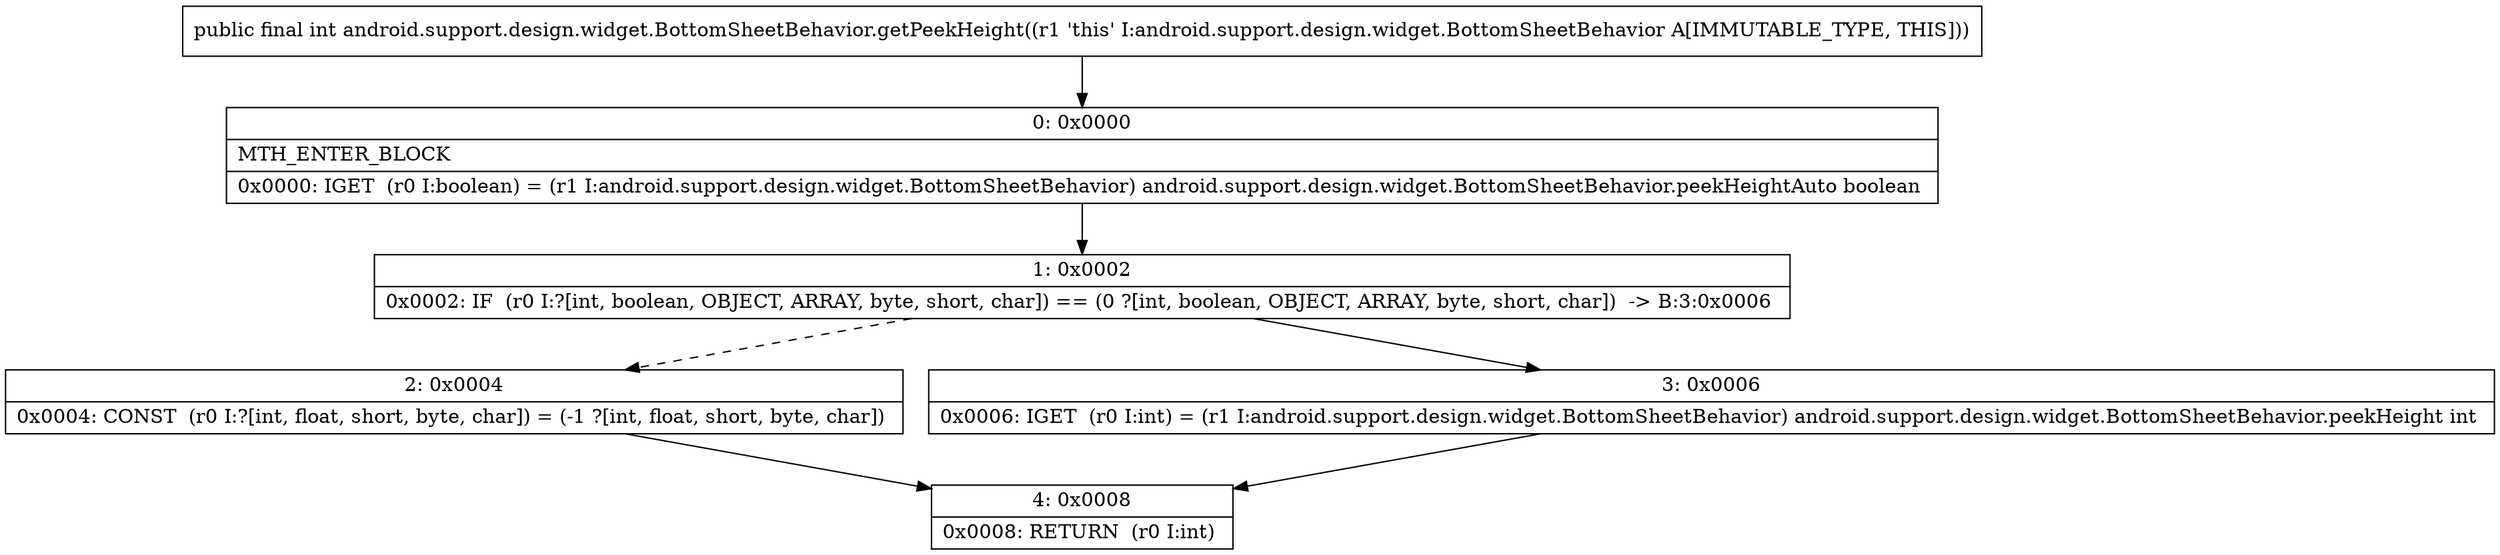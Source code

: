 digraph "CFG forandroid.support.design.widget.BottomSheetBehavior.getPeekHeight()I" {
Node_0 [shape=record,label="{0\:\ 0x0000|MTH_ENTER_BLOCK\l|0x0000: IGET  (r0 I:boolean) = (r1 I:android.support.design.widget.BottomSheetBehavior) android.support.design.widget.BottomSheetBehavior.peekHeightAuto boolean \l}"];
Node_1 [shape=record,label="{1\:\ 0x0002|0x0002: IF  (r0 I:?[int, boolean, OBJECT, ARRAY, byte, short, char]) == (0 ?[int, boolean, OBJECT, ARRAY, byte, short, char])  \-\> B:3:0x0006 \l}"];
Node_2 [shape=record,label="{2\:\ 0x0004|0x0004: CONST  (r0 I:?[int, float, short, byte, char]) = (\-1 ?[int, float, short, byte, char]) \l}"];
Node_3 [shape=record,label="{3\:\ 0x0006|0x0006: IGET  (r0 I:int) = (r1 I:android.support.design.widget.BottomSheetBehavior) android.support.design.widget.BottomSheetBehavior.peekHeight int \l}"];
Node_4 [shape=record,label="{4\:\ 0x0008|0x0008: RETURN  (r0 I:int) \l}"];
MethodNode[shape=record,label="{public final int android.support.design.widget.BottomSheetBehavior.getPeekHeight((r1 'this' I:android.support.design.widget.BottomSheetBehavior A[IMMUTABLE_TYPE, THIS])) }"];
MethodNode -> Node_0;
Node_0 -> Node_1;
Node_1 -> Node_2[style=dashed];
Node_1 -> Node_3;
Node_2 -> Node_4;
Node_3 -> Node_4;
}

